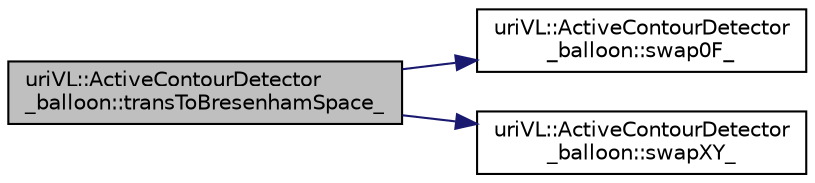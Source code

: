 digraph "uriVL::ActiveContourDetector_balloon::transToBresenhamSpace_"
{
  edge [fontname="Helvetica",fontsize="10",labelfontname="Helvetica",labelfontsize="10"];
  node [fontname="Helvetica",fontsize="10",shape=record];
  rankdir="LR";
  Node1 [label="uriVL::ActiveContourDetector\l_balloon::transToBresenhamSpace_",height=0.2,width=0.4,color="black", fillcolor="grey75", style="filled", fontcolor="black"];
  Node1 -> Node2 [color="midnightblue",fontsize="10",style="solid",fontname="Helvetica"];
  Node2 [label="uriVL::ActiveContourDetector\l_balloon::swap0F_",height=0.2,width=0.4,color="black", fillcolor="white", style="filled",URL="$classuriVL_1_1ActiveContourDetector__balloon.html#a5c1df63206d34e71353c0a26fe28355d",tooltip="Inverts the Y-pair vaules (y0,y1)->(-y0,-y1) "];
  Node1 -> Node3 [color="midnightblue",fontsize="10",style="solid",fontname="Helvetica"];
  Node3 [label="uriVL::ActiveContourDetector\l_balloon::swapXY_",height=0.2,width=0.4,color="black", fillcolor="white", style="filled",URL="$classuriVL_1_1ActiveContourDetector__balloon.html#a9ba4e888c56dd7366be7cea6d922ff3d",tooltip="Swaps the values of X-pairs and Y-pairs (x0,x1)->(y0,y1) "];
}
